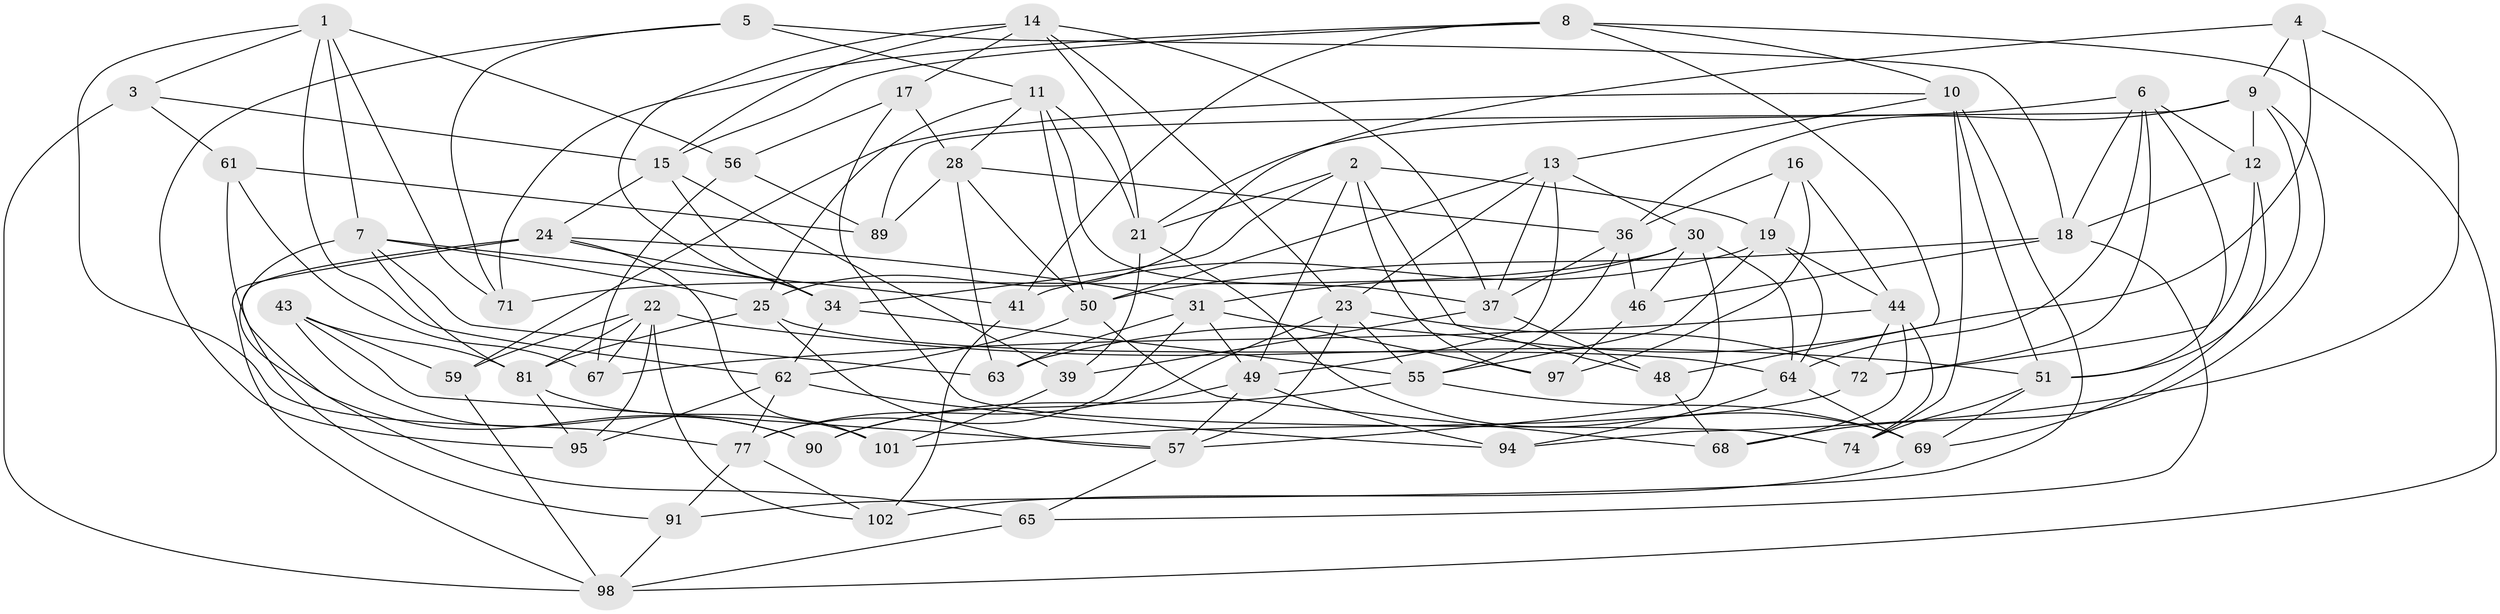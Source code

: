 // original degree distribution, {4: 1.0}
// Generated by graph-tools (version 1.1) at 2025/11/02/27/25 16:11:43]
// undirected, 65 vertices, 167 edges
graph export_dot {
graph [start="1"]
  node [color=gray90,style=filled];
  1 [super="+26"];
  2 [super="+88"];
  3;
  4;
  5;
  6 [super="+33"];
  7 [super="+20"];
  8 [super="+35"];
  9 [super="+54"];
  10 [super="+58"];
  11 [super="+47"];
  12 [super="+73"];
  13 [super="+87"];
  14 [super="+66"];
  15 [super="+42"];
  16;
  17;
  18 [super="+27"];
  19 [super="+100"];
  21 [super="+29"];
  22 [super="+52"];
  23 [super="+76"];
  24 [super="+32"];
  25 [super="+60"];
  28 [super="+38"];
  30 [super="+40"];
  31 [super="+99"];
  34 [super="+45"];
  36 [super="+53"];
  37 [super="+78"];
  39;
  41;
  43;
  44 [super="+96"];
  46;
  48;
  49 [super="+84"];
  50 [super="+70"];
  51 [super="+75"];
  55 [super="+92"];
  56;
  57 [super="+79"];
  59;
  61;
  62 [super="+80"];
  63;
  64 [super="+93"];
  65;
  67;
  68;
  69 [super="+86"];
  71;
  72 [super="+82"];
  74;
  77 [super="+83"];
  81 [super="+85"];
  89;
  90;
  91;
  94;
  95;
  97;
  98 [super="+103"];
  101;
  102;
  1 -- 77;
  1 -- 71;
  1 -- 3;
  1 -- 56;
  1 -- 7;
  1 -- 62;
  2 -- 97;
  2 -- 49;
  2 -- 21;
  2 -- 48;
  2 -- 19;
  2 -- 34;
  3 -- 98;
  3 -- 61;
  3 -- 15;
  4 -- 25;
  4 -- 94;
  4 -- 63;
  4 -- 9;
  5 -- 71;
  5 -- 95;
  5 -- 18;
  5 -- 11;
  6 -- 18;
  6 -- 12;
  6 -- 64;
  6 -- 72;
  6 -- 51;
  6 -- 21;
  7 -- 41;
  7 -- 81;
  7 -- 65;
  7 -- 63;
  7 -- 25;
  8 -- 10;
  8 -- 98;
  8 -- 15;
  8 -- 41;
  8 -- 48;
  8 -- 71;
  9 -- 36;
  9 -- 51;
  9 -- 89;
  9 -- 68;
  9 -- 12;
  10 -- 91;
  10 -- 13;
  10 -- 59;
  10 -- 51;
  10 -- 74;
  11 -- 25;
  11 -- 21;
  11 -- 28;
  11 -- 50;
  11 -- 37;
  12 -- 72 [weight=2];
  12 -- 69;
  12 -- 18;
  13 -- 30;
  13 -- 23;
  13 -- 49;
  13 -- 50;
  13 -- 37;
  14 -- 21;
  14 -- 17;
  14 -- 23;
  14 -- 15;
  14 -- 37;
  14 -- 34;
  15 -- 39;
  15 -- 34;
  15 -- 24;
  16 -- 19;
  16 -- 36;
  16 -- 97;
  16 -- 44;
  17 -- 74;
  17 -- 28;
  17 -- 56;
  18 -- 65;
  18 -- 46;
  18 -- 50;
  19 -- 64;
  19 -- 41;
  19 -- 44;
  19 -- 55;
  21 -- 69;
  21 -- 39;
  22 -- 67;
  22 -- 95;
  22 -- 102;
  22 -- 81;
  22 -- 51;
  22 -- 59;
  23 -- 57;
  23 -- 72;
  23 -- 55;
  23 -- 77;
  24 -- 101;
  24 -- 91;
  24 -- 31;
  24 -- 98;
  24 -- 34;
  25 -- 64;
  25 -- 81;
  25 -- 57;
  28 -- 36;
  28 -- 89;
  28 -- 63;
  28 -- 50;
  30 -- 46;
  30 -- 57;
  30 -- 64;
  30 -- 71;
  30 -- 31;
  31 -- 49;
  31 -- 97;
  31 -- 63;
  31 -- 77;
  34 -- 62;
  34 -- 55;
  36 -- 37;
  36 -- 46;
  36 -- 55;
  37 -- 39;
  37 -- 48;
  39 -- 101;
  41 -- 102;
  43 -- 90;
  43 -- 81;
  43 -- 59;
  43 -- 57;
  44 -- 68;
  44 -- 72;
  44 -- 74;
  44 -- 67;
  46 -- 97;
  48 -- 68;
  49 -- 94;
  49 -- 90;
  49 -- 57;
  50 -- 62;
  50 -- 68;
  51 -- 69;
  51 -- 74;
  55 -- 90;
  55 -- 69;
  56 -- 89;
  56 -- 67;
  57 -- 65;
  59 -- 98;
  61 -- 90;
  61 -- 89;
  61 -- 67;
  62 -- 77;
  62 -- 95;
  62 -- 94;
  64 -- 69;
  64 -- 94;
  65 -- 98;
  69 -- 102;
  72 -- 101;
  77 -- 91;
  77 -- 102;
  81 -- 101;
  81 -- 95;
  91 -- 98;
}
